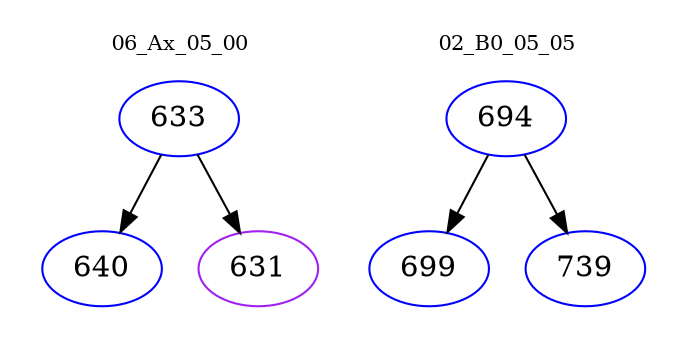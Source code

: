 digraph{
subgraph cluster_0 {
color = white
label = "06_Ax_05_00";
fontsize=10;
T0_633 [label="633", color="blue"]
T0_633 -> T0_640 [color="black"]
T0_640 [label="640", color="blue"]
T0_633 -> T0_631 [color="black"]
T0_631 [label="631", color="purple"]
}
subgraph cluster_1 {
color = white
label = "02_B0_05_05";
fontsize=10;
T1_694 [label="694", color="blue"]
T1_694 -> T1_699 [color="black"]
T1_699 [label="699", color="blue"]
T1_694 -> T1_739 [color="black"]
T1_739 [label="739", color="blue"]
}
}
